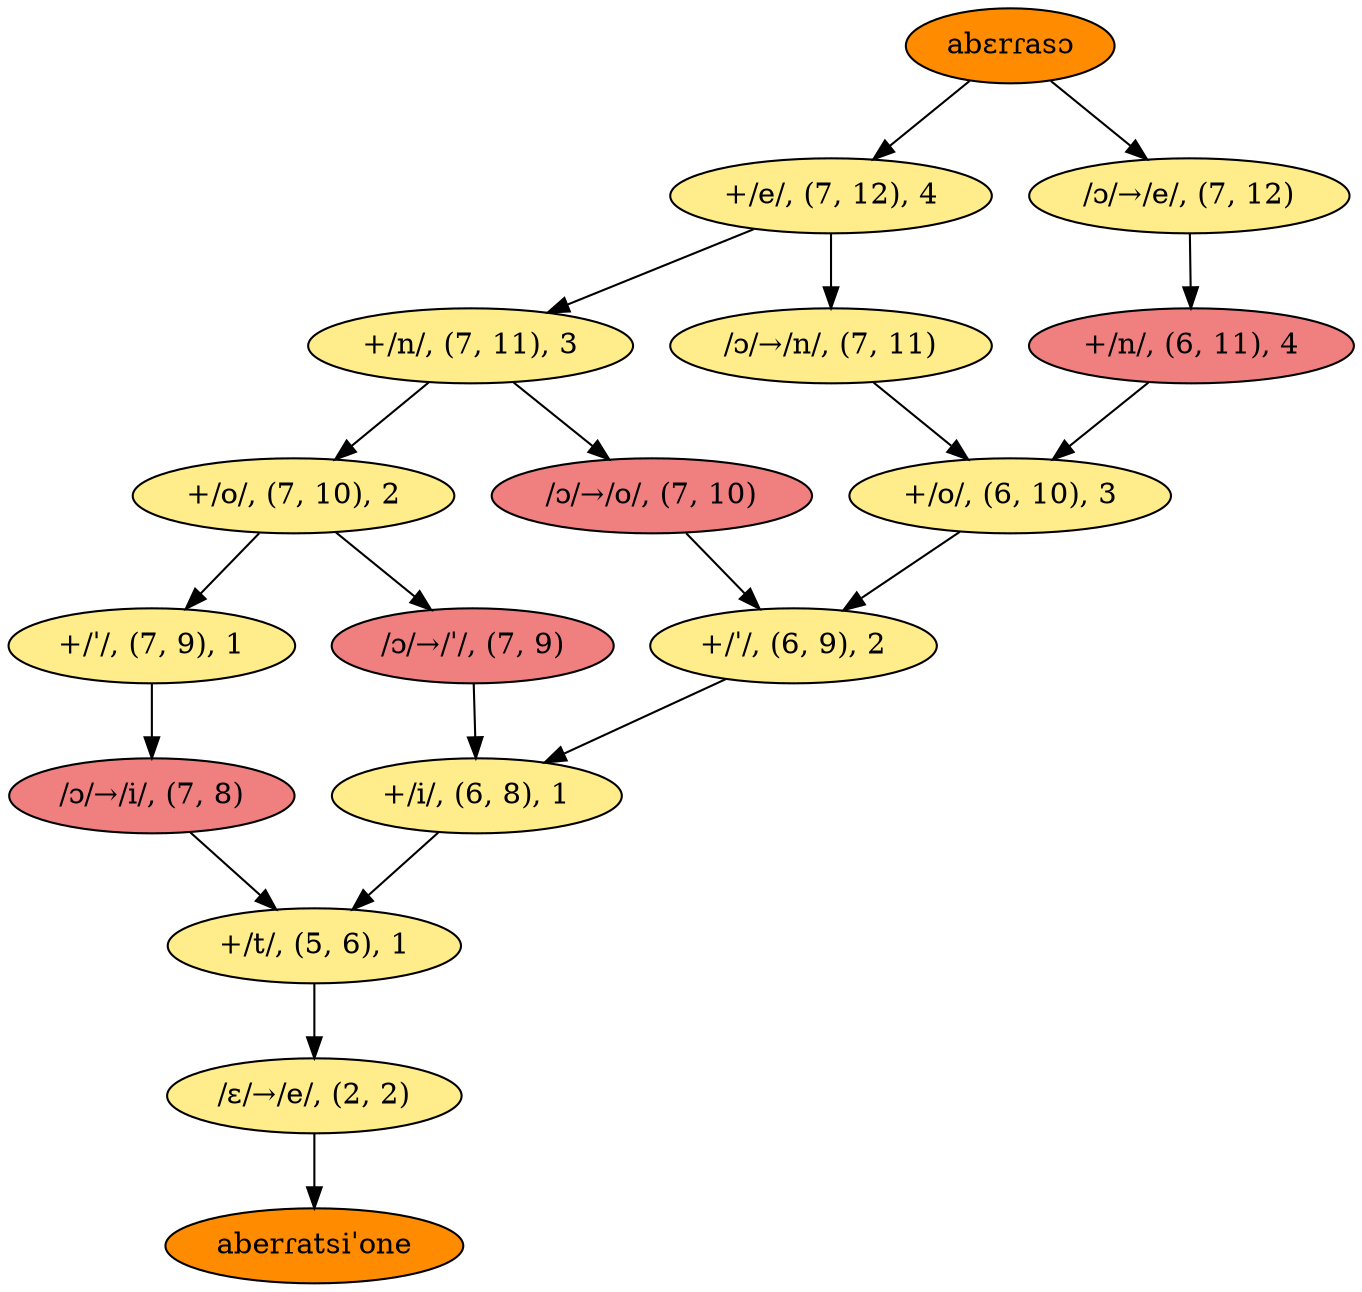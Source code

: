 // /abɛrɾasɔ/ to /aberɾatsiˈone/
digraph {
	node [fillcolor=lightgoldenrod1 style=filled]
	bgcolor=transparent
	0 [label="abɛrɾasɔ" fillcolor=darkorange]
	1 [label="+/e/, (7, 12), 4"]
	2 [label="+/n/, (7, 11), 3"]
	3 [label="+/o/, (7, 10), 2"]
	4 [label="+/ˈ/, (7, 9), 1"]
	5 [label="/ɔ/→/i/, (7, 8)" fillcolor=lightcoral]
	6 [label="+/t/, (5, 6), 1"]
	7 [label="/ɛ/→/e/, (2, 2)"]
	8 [label="/ɔ/→/ˈ/, (7, 9)" fillcolor=lightcoral]
	9 [label="+/i/, (6, 8), 1"]
	10 [label="/ɔ/→/o/, (7, 10)" fillcolor=lightcoral]
	11 [label="+/ˈ/, (6, 9), 2"]
	12 [label="/ɔ/→/n/, (7, 11)"]
	13 [label="+/o/, (6, 10), 3"]
	14 [label="/ɔ/→/e/, (7, 12)"]
	15 [label="+/n/, (6, 11), 4" fillcolor=lightcoral]
	16 [label="aberɾatsiˈone" fillcolor=darkorange]
	0 -> 1
	0 -> 14
	1 -> 2
	1 -> 12
	2 -> 10
	2 -> 3
	3 -> 8
	3 -> 4
	4 -> 5
	5 -> 6
	6 -> 7
	7 -> 16
	8 -> 9
	9 -> 6
	10 -> 11
	11 -> 9
	12 -> 13
	13 -> 11
	14 -> 15
	15 -> 13
}
